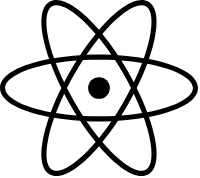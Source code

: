 <mxfile version="14.1.8" type="device"><diagram id="yW34GyrD5Bi35skzKoN0" name="第 1 页"><mxGraphModel dx="1092" dy="767" grid="1" gridSize="10" guides="1" tooltips="1" connect="1" arrows="1" fold="1" page="1" pageScale="1" pageWidth="827" pageHeight="1169" math="0" shadow="0"><root><mxCell id="0"/><mxCell id="1" parent="0"/><mxCell id="E9_rkMJOozUwyJspVmJy-1" value="" style="shape=mxgraph.signs.science.nuclear_1;html=1;pointerEvents=1;fillColor=#000000;strokeColor=none;verticalLabelPosition=bottom;verticalAlign=top;align=center;" vertex="1" parent="1"><mxGeometry x="400" y="320" width="99" height="88" as="geometry"/></mxCell></root></mxGraphModel></diagram></mxfile>